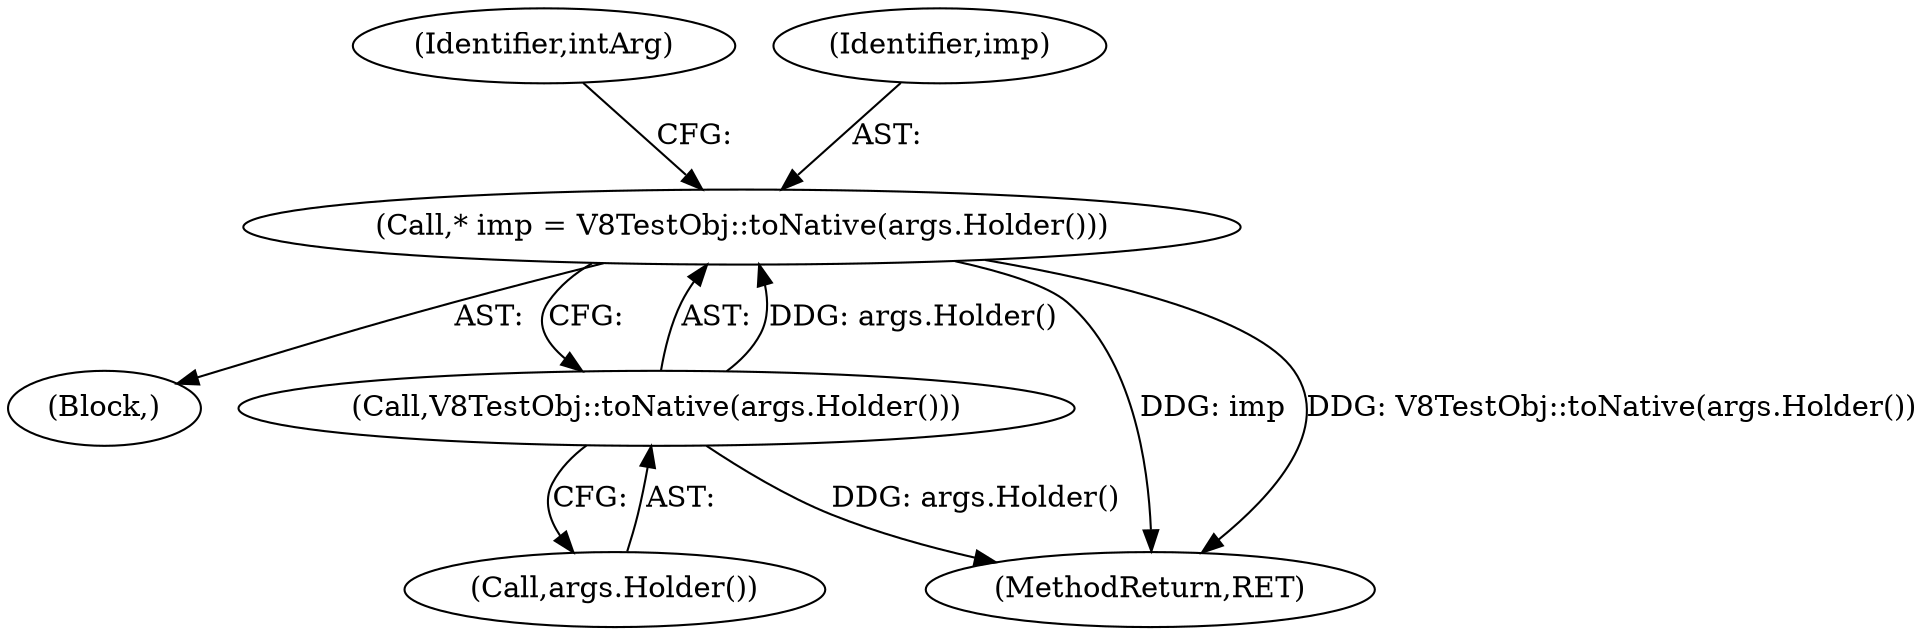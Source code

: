 digraph "0_Chrome_e9372a1bfd3588a80fcf49aa07321f0971dd6091_16@pointer" {
"1000113" [label="(Call,* imp = V8TestObj::toNative(args.Holder()))"];
"1000115" [label="(Call,V8TestObj::toNative(args.Holder()))"];
"1000118" [label="(Identifier,intArg)"];
"1000102" [label="(Block,)"];
"1000115" [label="(Call,V8TestObj::toNative(args.Holder()))"];
"1000113" [label="(Call,* imp = V8TestObj::toNative(args.Holder()))"];
"1000116" [label="(Call,args.Holder())"];
"1000114" [label="(Identifier,imp)"];
"1000119" [label="(MethodReturn,RET)"];
"1000113" -> "1000102"  [label="AST: "];
"1000113" -> "1000115"  [label="CFG: "];
"1000114" -> "1000113"  [label="AST: "];
"1000115" -> "1000113"  [label="AST: "];
"1000118" -> "1000113"  [label="CFG: "];
"1000113" -> "1000119"  [label="DDG: imp"];
"1000113" -> "1000119"  [label="DDG: V8TestObj::toNative(args.Holder())"];
"1000115" -> "1000113"  [label="DDG: args.Holder()"];
"1000115" -> "1000116"  [label="CFG: "];
"1000116" -> "1000115"  [label="AST: "];
"1000115" -> "1000119"  [label="DDG: args.Holder()"];
}
